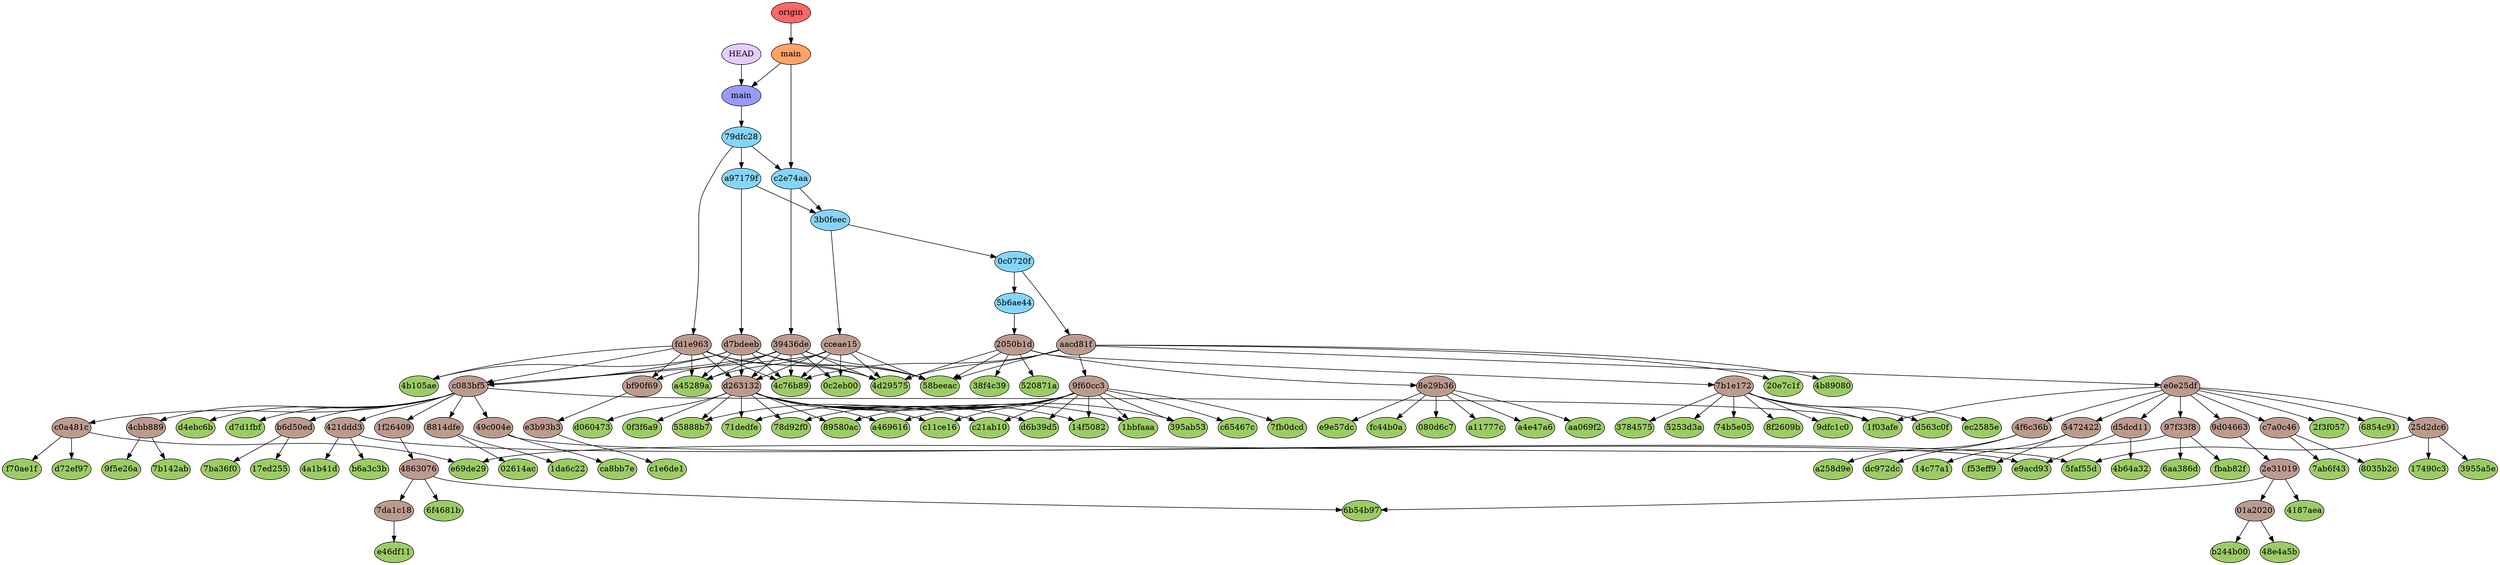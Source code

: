 digraph auto {
	graph [bgcolor=transparent]
	node [fixedsize=true style=filled width=0.95]
	"02614acdd1454509854e2456b578bfa3773e67d9" [label="02614ac" fillcolor="#9ccc66"]
	"080d6c77ac21bb2ef88a6992b2b73ad93daaca92" [label="080d6c7" fillcolor="#9ccc66"]
	"0c2eb0046aea459683d7b0792d86d0751c09d13b" [label="0c2eb00" fillcolor="#9ccc66"]
	"0f3f6a924be5cc5fd68ba02f32693663abeba1b4" [label="0f3f6a9" fillcolor="#9ccc66"]
	"14c77a1e553c938da107b46a2a82cab30dd4b78d" [label="14c77a1" fillcolor="#9ccc66"]
	"14f508207bb7a7a3e5a04a858d338a184e1dd2ae" [label="14f5082" fillcolor="#9ccc66"]
	"17490c32a8f12ac436f414966790bdb1f0850c4c" [label="17490c3" fillcolor="#9ccc66"]
	"17ed2550b8b8cc7f10c15e9f5b9a433933044f9d" [label="17ed255" fillcolor="#9ccc66"]
	"1bbfaaa731a395f61e650c1b7eeab8c99f2afa73" [label="1bbfaaa" fillcolor="#9ccc66"]
	"1da6c2244141dd24969b7c6b8316a1e3f44b7cad" [label="1da6c22" fillcolor="#9ccc66"]
	"1f03afeece5ac28064fa3c73a29215037465f789" [label="1f03afe" fillcolor="#9ccc66"]
	"20e7c1f3e7ca4458f93e87e555b2122ea8eacf8f" [label="20e7c1f" fillcolor="#9ccc66"]
	"2f3f057067fa4beace47e654b5ccd88e90a8cedd" [label="2f3f057" fillcolor="#9ccc66"]
	"37845757234ccb68531c10cf7a2ffc589c47e342" [label=3784575 fillcolor="#9ccc66"]
	"38f4c395cc72e3a7d91c2c677b6e074108fbbc6d" [label="38f4c39" fillcolor="#9ccc66"]
	"3955a5e94bf550b0d141cfa83bb10f32f2a05e15" [label="3955a5e" fillcolor="#9ccc66"]
	"395ab53da108c5c898e4cc29d62717b774fa7c2d" [label="395ab53" fillcolor="#9ccc66"]
	"4187aea9974416545decb47ede007d440694396a" [label="4187aea" fillcolor="#9ccc66"]
	"48e4a5b90330280db587e98d27d3c68a7bc470e8" [label="48e4a5b" fillcolor="#9ccc66"]
	"4a1b41d5f423acac410771b4d24d27f957468559" [label="4a1b41d" fillcolor="#9ccc66"]
	"4b105aeeee3c7b1898c668854cfa428372da8a0e" [label="4b105ae" fillcolor="#9ccc66"]
	"4b64a32063d15ee5a83be574a355d20cd20eb295" [label="4b64a32" fillcolor="#9ccc66"]
	"4b890809b58e24e3912700fa05cd67a99f303c38" [label="4b89080" fillcolor="#9ccc66"]
	"4c76b89afa73eb085a1f10d8238406445f000bf6" [label="4c76b89" fillcolor="#9ccc66"]
	"4d29575de80483b005c29bfcac5061cd2f45313e" [label="4d29575" fillcolor="#9ccc66"]
	"520871a0ab11d2c98b4876ce8b8949aed9897334" [label="520871a" fillcolor="#9ccc66"]
	"5253d3ad9e6be6690549cb255f5952337b02401d" [label="5253d3a" fillcolor="#9ccc66"]
	"55888b79edc6bb53efbe2dbd4a14e7daa57da6ac" [label="55888b7" fillcolor="#9ccc66"]
	"58beeaccd87e230076cab531b8f418f40b6d1aeb" [label="58beeac" fillcolor="#9ccc66"]
	"5faf55d9e049404ae6b66b7a7c413a3ee81e4817" [label="5faf55d" fillcolor="#9ccc66"]
	"6854c9144841b0374819628152c8f9fcdc3f4740" [label="6854c91" fillcolor="#9ccc66"]
	"6aa386dbe33f7d725896b7eb80b2a2c65afe4a8a" [label="6aa386d" fillcolor="#9ccc66"]
	"6b54b971f60722a20143c528851a8fcbe7b9ae5d" [label="6b54b97" fillcolor="#9ccc66"]
	"6f4681b930275f49fab50b018c17de3dfe84df6c" [label="6f4681b" fillcolor="#9ccc66"]
	"71dedfea3361c603e50ad25c14fa36752a4d2dc6" [label="71dedfe" fillcolor="#9ccc66"]
	"74b5e053450a48a6bdb4d71aad648e7af821975c" [label="74b5e05" fillcolor="#9ccc66"]
	"78d92f0c611ce65d0aa48f1be65872722f04c7cf" [label="78d92f0" fillcolor="#9ccc66"]
	"7ab6f4305c93057e91b6b282c556e937927ab4b1" [label="7ab6f43" fillcolor="#9ccc66"]
	"7b142ab1da61174152545fcea2056a998b51e78e" [label="7b142ab" fillcolor="#9ccc66"]
	"7ba36f0120b2eec655dd1af878a32d2a61c104fe" [label="7ba36f0" fillcolor="#9ccc66"]
	"7fb0dcd4ee413650cbfe60f45ddcc34e9496aaa5" [label="7fb0dcd" fillcolor="#9ccc66"]
	"8035b2ceccc14c37d8cf298cc8337705a08e57de" [label="8035b2c" fillcolor="#9ccc66"]
	"89580ac215fb91fedc9846bbcfb77934e3304db9" [label="89580ac" fillcolor="#9ccc66"]
	"8f2609b7b3e0e3897ab3bcaad13caf6876e48699" [label="8f2609b" fillcolor="#9ccc66"]
	"9dfc1c058cebbef8b891c5062be6f31033d7d186" [label="9dfc1c0" fillcolor="#9ccc66"]
	"9f5e26ad9686cb46a48e5f1d5c08b37b0320dcb2" [label="9f5e26a" fillcolor="#9ccc66"]
	a11777cc471a4344702741ab1c8a588998b1311a [label=a11777c fillcolor="#9ccc66"]
	a258d9e4a25817394a16287bc4bc97ed50ab62c2 [label=a258d9e fillcolor="#9ccc66"]
	a45289a080931390783bd904c9974f41d61f8464 [label=a45289a fillcolor="#9ccc66"]
	a4696165f6b7aa55f5e491153d77b0e532b1e51c [label=a469616 fillcolor="#9ccc66"]
	a4e47a6545bc15971f8f63fba70e4013df88a664 [label=a4e47a6 fillcolor="#9ccc66"]
	aa069f27cbd9d53394428171c3989fd03db73c76 [label=aa069f2 fillcolor="#9ccc66"]
	b244b00e295901e8fe78dffe98a967faa824a10a [label=b244b00 fillcolor="#9ccc66"]
	b6a3c3b8df7359e4a6765651fe33efcda06f9858 [label=b6a3c3b fillcolor="#9ccc66"]
	c11ce16991ae82241764e84e7f95b24c4275a7cb [label=c11ce16 fillcolor="#9ccc66"]
	c1e6de122e3bb7311512354c60573300034e9b0d [label=c1e6de1 fillcolor="#9ccc66"]
	c21ab10db32f20368e3eaa6cd770e2100c9bec62 [label=c21ab10 fillcolor="#9ccc66"]
	c65467cc182648d9708f55fdb5e45d0ea9f226ec [label=c65467c fillcolor="#9ccc66"]
	ca8bb7eca858cbc11ed687fd942ede4da77c1bae [label=ca8bb7e fillcolor="#9ccc66"]
	d060473facf57c828f316fee757b49071b2bcc9f [label=d060473 fillcolor="#9ccc66"]
	d4ebc6ba0763ecd66841f53083795cfd071f8d72 [label=d4ebc6b fillcolor="#9ccc66"]
	d563c0fb10ba0e42724b21286eb546ee4e5734fc [label=d563c0f fillcolor="#9ccc66"]
	d6b39d5186413be64d1e4db7c235b039aa5db0a1 [label=d6b39d5 fillcolor="#9ccc66"]
	d72ef973236790e15fdfec1f09bfa9ce4dfc483c [label=d72ef97 fillcolor="#9ccc66"]
	d7d1fbf8e36b0d5057dc25f079be9407cd931270 [label=d7d1fbf fillcolor="#9ccc66"]
	dc972dc1155b27cbe4d61c75ef7da4ce38fc8ab8 [label=dc972dc fillcolor="#9ccc66"]
	e46df1109e4bb6e67d3d5cc6187f5f91ad9b0168 [label=e46df11 fillcolor="#9ccc66"]
	e69de29bb2d1d6434b8b29ae775ad8c2e48c5391 [label=e69de29 fillcolor="#9ccc66"]
	e9acd93c88441a0f3a2285528eec25fc858e3607 [label=e9acd93 fillcolor="#9ccc66"]
	e9e57dc4d41b9b46e05112e9f45b7ea6ac0ba15e [label=e9e57dc fillcolor="#9ccc66"]
	ec2585e8c0bb8188184ed1e0703c4c8f2a8419b0 [label=ec2585e fillcolor="#9ccc66"]
	f53eff9934abb6beb93e7f6580e4ff20886c8bd4 [label=f53eff9 fillcolor="#9ccc66"]
	f70ae1fdf146c708a102affda15bbea0806cb235 [label=f70ae1f fillcolor="#9ccc66"]
	fbab82f4ed539dfc1b906e419bff68fab422278d [label=fbab82f fillcolor="#9ccc66"]
	fc44b0a3796c0e0a64c3d858ca038bd4570465d9 [label=fc44b0a fillcolor="#9ccc66"]
	"01a2020ee470e656485229ce8fbe0bb058161e39" [label="01a2020" fillcolor="#bc9b8f"]
	"01a2020ee470e656485229ce8fbe0bb058161e39" -> b244b00e295901e8fe78dffe98a967faa824a10a
	"01a2020ee470e656485229ce8fbe0bb058161e39" -> "48e4a5b90330280db587e98d27d3c68a7bc470e8"
	"1f26409d9be269fc85df331f767353c998066869" [label="1f26409" fillcolor="#bc9b8f"]
	"1f26409d9be269fc85df331f767353c998066869" -> "4863076bb4c25ba718abb0684720a3f85d47b246"
	"2050b1dd1ec86d52b233d6df5474ef0d51f65207" [label="2050b1d" fillcolor="#bc9b8f"]
	"2050b1dd1ec86d52b233d6df5474ef0d51f65207" -> "4d29575de80483b005c29bfcac5061cd2f45313e"
	"2050b1dd1ec86d52b233d6df5474ef0d51f65207" -> "58beeaccd87e230076cab531b8f418f40b6d1aeb"
	"2050b1dd1ec86d52b233d6df5474ef0d51f65207" -> "520871a0ab11d2c98b4876ce8b8949aed9897334"
	"2050b1dd1ec86d52b233d6df5474ef0d51f65207" -> "38f4c395cc72e3a7d91c2c677b6e074108fbbc6d"
	"2050b1dd1ec86d52b233d6df5474ef0d51f65207" -> "8e29b36dea7f04ae8729d8b33ecc05c3c9b0fe46"
	"2050b1dd1ec86d52b233d6df5474ef0d51f65207" -> "7b1e172334cdc980bee9ad6a8a87cf21e0ed18d8"
	"25d2dc6ab937cbc63433fff03af2865e20c62b4e" [label="25d2dc6" fillcolor="#bc9b8f"]
	"25d2dc6ab937cbc63433fff03af2865e20c62b4e" -> "17490c32a8f12ac436f414966790bdb1f0850c4c"
	"25d2dc6ab937cbc63433fff03af2865e20c62b4e" -> "5faf55d9e049404ae6b66b7a7c413a3ee81e4817"
	"25d2dc6ab937cbc63433fff03af2865e20c62b4e" -> "3955a5e94bf550b0d141cfa83bb10f32f2a05e15"
	"2e31019885e47b4deb2668a02affb8c0b84abbbb" [label="2e31019" fillcolor="#bc9b8f"]
	"2e31019885e47b4deb2668a02affb8c0b84abbbb" -> "01a2020ee470e656485229ce8fbe0bb058161e39"
	"2e31019885e47b4deb2668a02affb8c0b84abbbb" -> "6b54b971f60722a20143c528851a8fcbe7b9ae5d"
	"2e31019885e47b4deb2668a02affb8c0b84abbbb" -> "4187aea9974416545decb47ede007d440694396a"
	"39436deb8804c446aaa9a017190d3f895d6fea18" [label="39436de" fillcolor="#bc9b8f"]
	"39436deb8804c446aaa9a017190d3f895d6fea18" -> bf90f69ca735f3bee38585bb3f50f9364648bf71
	"39436deb8804c446aaa9a017190d3f895d6fea18" -> "4d29575de80483b005c29bfcac5061cd2f45313e"
	"39436deb8804c446aaa9a017190d3f895d6fea18" -> "58beeaccd87e230076cab531b8f418f40b6d1aeb"
	"39436deb8804c446aaa9a017190d3f895d6fea18" -> "4c76b89afa73eb085a1f10d8238406445f000bf6"
	"39436deb8804c446aaa9a017190d3f895d6fea18" -> "0c2eb0046aea459683d7b0792d86d0751c09d13b"
	"39436deb8804c446aaa9a017190d3f895d6fea18" -> a45289a080931390783bd904c9974f41d61f8464
	"39436deb8804c446aaa9a017190d3f895d6fea18" -> d2631329a992170c56c397bd72cffe88b170ed3a
	"39436deb8804c446aaa9a017190d3f895d6fea18" -> c083bf5f6345787895cb3c182e9cbb6646e190a8
	"421ddd37bddc6ae84ebef90e8d80b6391b149346" [label="421ddd3" fillcolor="#bc9b8f"]
	"421ddd37bddc6ae84ebef90e8d80b6391b149346" -> "4a1b41d5f423acac410771b4d24d27f957468559"
	"421ddd37bddc6ae84ebef90e8d80b6391b149346" -> "5faf55d9e049404ae6b66b7a7c413a3ee81e4817"
	"421ddd37bddc6ae84ebef90e8d80b6391b149346" -> b6a3c3b8df7359e4a6765651fe33efcda06f9858
	"4863076bb4c25ba718abb0684720a3f85d47b246" [label=4863076 fillcolor="#bc9b8f"]
	"4863076bb4c25ba718abb0684720a3f85d47b246" -> "7da1c183a3b9d4393673662b5fcd09fabcef3362"
	"4863076bb4c25ba718abb0684720a3f85d47b246" -> "6b54b971f60722a20143c528851a8fcbe7b9ae5d"
	"4863076bb4c25ba718abb0684720a3f85d47b246" -> "6f4681b930275f49fab50b018c17de3dfe84df6c"
	"49c004e0f3ebf943d10acd9ed6bdaa26cdb89de4" [label="49c004e" fillcolor="#bc9b8f"]
	"49c004e0f3ebf943d10acd9ed6bdaa26cdb89de4" -> ca8bb7eca858cbc11ed687fd942ede4da77c1bae
	"49c004e0f3ebf943d10acd9ed6bdaa26cdb89de4" -> e9acd93c88441a0f3a2285528eec25fc858e3607
	"4cbb889f6c99f63c96daa83a72aab7e3ee1b298f" [label="4cbb889" fillcolor="#bc9b8f"]
	"4cbb889f6c99f63c96daa83a72aab7e3ee1b298f" -> "7b142ab1da61174152545fcea2056a998b51e78e"
	"4cbb889f6c99f63c96daa83a72aab7e3ee1b298f" -> "9f5e26ad9686cb46a48e5f1d5c08b37b0320dcb2"
	"4f6c36b4bb9ae32e8e684719ac30bb165452b235" [label="4f6c36b" fillcolor="#bc9b8f"]
	"4f6c36b4bb9ae32e8e684719ac30bb165452b235" -> a258d9e4a25817394a16287bc4bc97ed50ab62c2
	"4f6c36b4bb9ae32e8e684719ac30bb165452b235" -> dc972dc1155b27cbe4d61c75ef7da4ce38fc8ab8
	"547242206d496dc3daaf5f3e3650e39ad65938ce" [label=5472422 fillcolor="#bc9b8f"]
	"547242206d496dc3daaf5f3e3650e39ad65938ce" -> f53eff9934abb6beb93e7f6580e4ff20886c8bd4
	"547242206d496dc3daaf5f3e3650e39ad65938ce" -> "14c77a1e553c938da107b46a2a82cab30dd4b78d"
	"7b1e172334cdc980bee9ad6a8a87cf21e0ed18d8" [label="7b1e172" fillcolor="#bc9b8f"]
	"7b1e172334cdc980bee9ad6a8a87cf21e0ed18d8" -> "74b5e053450a48a6bdb4d71aad648e7af821975c"
	"7b1e172334cdc980bee9ad6a8a87cf21e0ed18d8" -> "37845757234ccb68531c10cf7a2ffc589c47e342"
	"7b1e172334cdc980bee9ad6a8a87cf21e0ed18d8" -> "1f03afeece5ac28064fa3c73a29215037465f789"
	"7b1e172334cdc980bee9ad6a8a87cf21e0ed18d8" -> ec2585e8c0bb8188184ed1e0703c4c8f2a8419b0
	"7b1e172334cdc980bee9ad6a8a87cf21e0ed18d8" -> d563c0fb10ba0e42724b21286eb546ee4e5734fc
	"7b1e172334cdc980bee9ad6a8a87cf21e0ed18d8" -> "9dfc1c058cebbef8b891c5062be6f31033d7d186"
	"7b1e172334cdc980bee9ad6a8a87cf21e0ed18d8" -> "5253d3ad9e6be6690549cb255f5952337b02401d"
	"7b1e172334cdc980bee9ad6a8a87cf21e0ed18d8" -> "8f2609b7b3e0e3897ab3bcaad13caf6876e48699"
	"7da1c183a3b9d4393673662b5fcd09fabcef3362" [label="7da1c18" fillcolor="#bc9b8f"]
	"7da1c183a3b9d4393673662b5fcd09fabcef3362" -> e46df1109e4bb6e67d3d5cc6187f5f91ad9b0168
	"8814dfe9b4c565e109185875c57de8100c3d96de" [label="8814dfe" fillcolor="#bc9b8f"]
	"8814dfe9b4c565e109185875c57de8100c3d96de" -> "02614acdd1454509854e2456b578bfa3773e67d9"
	"8814dfe9b4c565e109185875c57de8100c3d96de" -> "1da6c2244141dd24969b7c6b8316a1e3f44b7cad"
	"8e29b36dea7f04ae8729d8b33ecc05c3c9b0fe46" [label="8e29b36" fillcolor="#bc9b8f"]
	"8e29b36dea7f04ae8729d8b33ecc05c3c9b0fe46" -> a11777cc471a4344702741ab1c8a588998b1311a
	"8e29b36dea7f04ae8729d8b33ecc05c3c9b0fe46" -> aa069f27cbd9d53394428171c3989fd03db73c76
	"8e29b36dea7f04ae8729d8b33ecc05c3c9b0fe46" -> fc44b0a3796c0e0a64c3d858ca038bd4570465d9
	"8e29b36dea7f04ae8729d8b33ecc05c3c9b0fe46" -> a4e47a6545bc15971f8f63fba70e4013df88a664
	"8e29b36dea7f04ae8729d8b33ecc05c3c9b0fe46" -> "080d6c77ac21bb2ef88a6992b2b73ad93daaca92"
	"8e29b36dea7f04ae8729d8b33ecc05c3c9b0fe46" -> e9e57dc4d41b9b46e05112e9f45b7ea6ac0ba15e
	"97f33f85835df405cee6623fe7a8667dcb82f372" [label="97f33f8" fillcolor="#bc9b8f"]
	"97f33f85835df405cee6623fe7a8667dcb82f372" -> fbab82f4ed539dfc1b906e419bff68fab422278d
	"97f33f85835df405cee6623fe7a8667dcb82f372" -> e69de29bb2d1d6434b8b29ae775ad8c2e48c5391
	"97f33f85835df405cee6623fe7a8667dcb82f372" -> "6aa386dbe33f7d725896b7eb80b2a2c65afe4a8a"
	"9d046633a7b3097f678db7e179eac4bd66d9d5f6" [label="9d04663" fillcolor="#bc9b8f"]
	"9d046633a7b3097f678db7e179eac4bd66d9d5f6" -> "2e31019885e47b4deb2668a02affb8c0b84abbbb"
	"9f60cc3bad72851221f4f90dcb1f17868eea8d4a" [label="9f60cc3" fillcolor="#bc9b8f"]
	"9f60cc3bad72851221f4f90dcb1f17868eea8d4a" -> c21ab10db32f20368e3eaa6cd770e2100c9bec62
	"9f60cc3bad72851221f4f90dcb1f17868eea8d4a" -> "395ab53da108c5c898e4cc29d62717b774fa7c2d"
	"9f60cc3bad72851221f4f90dcb1f17868eea8d4a" -> "14f508207bb7a7a3e5a04a858d338a184e1dd2ae"
	"9f60cc3bad72851221f4f90dcb1f17868eea8d4a" -> c65467cc182648d9708f55fdb5e45d0ea9f226ec
	"9f60cc3bad72851221f4f90dcb1f17868eea8d4a" -> "78d92f0c611ce65d0aa48f1be65872722f04c7cf"
	"9f60cc3bad72851221f4f90dcb1f17868eea8d4a" -> d6b39d5186413be64d1e4db7c235b039aa5db0a1
	"9f60cc3bad72851221f4f90dcb1f17868eea8d4a" -> "1bbfaaa731a395f61e650c1b7eeab8c99f2afa73"
	"9f60cc3bad72851221f4f90dcb1f17868eea8d4a" -> a4696165f6b7aa55f5e491153d77b0e532b1e51c
	"9f60cc3bad72851221f4f90dcb1f17868eea8d4a" -> "7fb0dcd4ee413650cbfe60f45ddcc34e9496aaa5"
	"9f60cc3bad72851221f4f90dcb1f17868eea8d4a" -> "71dedfea3361c603e50ad25c14fa36752a4d2dc6"
	"9f60cc3bad72851221f4f90dcb1f17868eea8d4a" -> "89580ac215fb91fedc9846bbcfb77934e3304db9"
	"9f60cc3bad72851221f4f90dcb1f17868eea8d4a" -> "55888b79edc6bb53efbe2dbd4a14e7daa57da6ac"
	"9f60cc3bad72851221f4f90dcb1f17868eea8d4a" -> c11ce16991ae82241764e84e7f95b24c4275a7cb
	aacd81ff4a23979c4c21ff139d6936f5db69e952 [label=aacd81f fillcolor="#bc9b8f"]
	aacd81ff4a23979c4c21ff139d6936f5db69e952 -> "4d29575de80483b005c29bfcac5061cd2f45313e"
	aacd81ff4a23979c4c21ff139d6936f5db69e952 -> "58beeaccd87e230076cab531b8f418f40b6d1aeb"
	aacd81ff4a23979c4c21ff139d6936f5db69e952 -> "4c76b89afa73eb085a1f10d8238406445f000bf6"
	aacd81ff4a23979c4c21ff139d6936f5db69e952 -> "4b890809b58e24e3912700fa05cd67a99f303c38"
	aacd81ff4a23979c4c21ff139d6936f5db69e952 -> "20e7c1f3e7ca4458f93e87e555b2122ea8eacf8f"
	aacd81ff4a23979c4c21ff139d6936f5db69e952 -> "9f60cc3bad72851221f4f90dcb1f17868eea8d4a"
	aacd81ff4a23979c4c21ff139d6936f5db69e952 -> e0e25dfeed8fbc1b5d9acc38c434fa06627562c0
	b6d50ed664c275b6a13346076828eba7bce5380b [label=b6d50ed fillcolor="#bc9b8f"]
	b6d50ed664c275b6a13346076828eba7bce5380b -> "7ba36f0120b2eec655dd1af878a32d2a61c104fe"
	b6d50ed664c275b6a13346076828eba7bce5380b -> "17ed2550b8b8cc7f10c15e9f5b9a433933044f9d"
	bf90f69ca735f3bee38585bb3f50f9364648bf71 [label=bf90f69 fillcolor="#bc9b8f"]
	bf90f69ca735f3bee38585bb3f50f9364648bf71 -> e3b93b3c9a2fb5bae4c299d6368587c768c0dda5
	c083bf5f6345787895cb3c182e9cbb6646e190a8 [label=c083bf5 fillcolor="#bc9b8f"]
	c083bf5f6345787895cb3c182e9cbb6646e190a8 -> d4ebc6ba0763ecd66841f53083795cfd071f8d72
	c083bf5f6345787895cb3c182e9cbb6646e190a8 -> "1f03afeece5ac28064fa3c73a29215037465f789"
	c083bf5f6345787895cb3c182e9cbb6646e190a8 -> "421ddd37bddc6ae84ebef90e8d80b6391b149346"
	c083bf5f6345787895cb3c182e9cbb6646e190a8 -> "49c004e0f3ebf943d10acd9ed6bdaa26cdb89de4"
	c083bf5f6345787895cb3c182e9cbb6646e190a8 -> c0a481cca3e7ea2c780e4c44ec0bfd7b4bd5d0bb
	c083bf5f6345787895cb3c182e9cbb6646e190a8 -> d7d1fbf8e36b0d5057dc25f079be9407cd931270
	c083bf5f6345787895cb3c182e9cbb6646e190a8 -> "1f26409d9be269fc85df331f767353c998066869"
	c083bf5f6345787895cb3c182e9cbb6646e190a8 -> b6d50ed664c275b6a13346076828eba7bce5380b
	c083bf5f6345787895cb3c182e9cbb6646e190a8 -> "4cbb889f6c99f63c96daa83a72aab7e3ee1b298f"
	c083bf5f6345787895cb3c182e9cbb6646e190a8 -> "8814dfe9b4c565e109185875c57de8100c3d96de"
	c0a481cca3e7ea2c780e4c44ec0bfd7b4bd5d0bb [label=c0a481c fillcolor="#bc9b8f"]
	c0a481cca3e7ea2c780e4c44ec0bfd7b4bd5d0bb -> f70ae1fdf146c708a102affda15bbea0806cb235
	c0a481cca3e7ea2c780e4c44ec0bfd7b4bd5d0bb -> e69de29bb2d1d6434b8b29ae775ad8c2e48c5391
	c0a481cca3e7ea2c780e4c44ec0bfd7b4bd5d0bb -> d72ef973236790e15fdfec1f09bfa9ce4dfc483c
	c7a0c46badcb9916b8dc2589629196e23b05e28c [label=c7a0c46 fillcolor="#bc9b8f"]
	c7a0c46badcb9916b8dc2589629196e23b05e28c -> "8035b2ceccc14c37d8cf298cc8337705a08e57de"
	c7a0c46badcb9916b8dc2589629196e23b05e28c -> "7ab6f4305c93057e91b6b282c556e937927ab4b1"
	cceae15db0dabf25747ddd98129f42877769b79c [label=cceae15 fillcolor="#bc9b8f"]
	cceae15db0dabf25747ddd98129f42877769b79c -> "4d29575de80483b005c29bfcac5061cd2f45313e"
	cceae15db0dabf25747ddd98129f42877769b79c -> "58beeaccd87e230076cab531b8f418f40b6d1aeb"
	cceae15db0dabf25747ddd98129f42877769b79c -> "4c76b89afa73eb085a1f10d8238406445f000bf6"
	cceae15db0dabf25747ddd98129f42877769b79c -> "0c2eb0046aea459683d7b0792d86d0751c09d13b"
	cceae15db0dabf25747ddd98129f42877769b79c -> a45289a080931390783bd904c9974f41d61f8464
	cceae15db0dabf25747ddd98129f42877769b79c -> d2631329a992170c56c397bd72cffe88b170ed3a
	cceae15db0dabf25747ddd98129f42877769b79c -> c083bf5f6345787895cb3c182e9cbb6646e190a8
	d2631329a992170c56c397bd72cffe88b170ed3a [label=d263132 fillcolor="#bc9b8f"]
	d2631329a992170c56c397bd72cffe88b170ed3a -> c21ab10db32f20368e3eaa6cd770e2100c9bec62
	d2631329a992170c56c397bd72cffe88b170ed3a -> "395ab53da108c5c898e4cc29d62717b774fa7c2d"
	d2631329a992170c56c397bd72cffe88b170ed3a -> "14f508207bb7a7a3e5a04a858d338a184e1dd2ae"
	d2631329a992170c56c397bd72cffe88b170ed3a -> "0f3f6a924be5cc5fd68ba02f32693663abeba1b4"
	d2631329a992170c56c397bd72cffe88b170ed3a -> "78d92f0c611ce65d0aa48f1be65872722f04c7cf"
	d2631329a992170c56c397bd72cffe88b170ed3a -> d6b39d5186413be64d1e4db7c235b039aa5db0a1
	d2631329a992170c56c397bd72cffe88b170ed3a -> "1bbfaaa731a395f61e650c1b7eeab8c99f2afa73"
	d2631329a992170c56c397bd72cffe88b170ed3a -> a4696165f6b7aa55f5e491153d77b0e532b1e51c
	d2631329a992170c56c397bd72cffe88b170ed3a -> d060473facf57c828f316fee757b49071b2bcc9f
	d2631329a992170c56c397bd72cffe88b170ed3a -> "71dedfea3361c603e50ad25c14fa36752a4d2dc6"
	d2631329a992170c56c397bd72cffe88b170ed3a -> "89580ac215fb91fedc9846bbcfb77934e3304db9"
	d2631329a992170c56c397bd72cffe88b170ed3a -> "55888b79edc6bb53efbe2dbd4a14e7daa57da6ac"
	d2631329a992170c56c397bd72cffe88b170ed3a -> c11ce16991ae82241764e84e7f95b24c4275a7cb
	d5dcd115701c29ad6c4f76f0ef5a45c00f92f292 [label=d5dcd11 fillcolor="#bc9b8f"]
	d5dcd115701c29ad6c4f76f0ef5a45c00f92f292 -> "4b64a32063d15ee5a83be574a355d20cd20eb295"
	d5dcd115701c29ad6c4f76f0ef5a45c00f92f292 -> e9acd93c88441a0f3a2285528eec25fc858e3607
	d7bdeebc71e3b6d7899a7c0a86eefd4cac066ba5 [label=d7bdeeb fillcolor="#bc9b8f"]
	d7bdeebc71e3b6d7899a7c0a86eefd4cac066ba5 -> "4d29575de80483b005c29bfcac5061cd2f45313e"
	d7bdeebc71e3b6d7899a7c0a86eefd4cac066ba5 -> "58beeaccd87e230076cab531b8f418f40b6d1aeb"
	d7bdeebc71e3b6d7899a7c0a86eefd4cac066ba5 -> "4c76b89afa73eb085a1f10d8238406445f000bf6"
	d7bdeebc71e3b6d7899a7c0a86eefd4cac066ba5 -> "4b105aeeee3c7b1898c668854cfa428372da8a0e"
	d7bdeebc71e3b6d7899a7c0a86eefd4cac066ba5 -> a45289a080931390783bd904c9974f41d61f8464
	d7bdeebc71e3b6d7899a7c0a86eefd4cac066ba5 -> d2631329a992170c56c397bd72cffe88b170ed3a
	d7bdeebc71e3b6d7899a7c0a86eefd4cac066ba5 -> c083bf5f6345787895cb3c182e9cbb6646e190a8
	e0e25dfeed8fbc1b5d9acc38c434fa06627562c0 [label=e0e25df fillcolor="#bc9b8f"]
	e0e25dfeed8fbc1b5d9acc38c434fa06627562c0 -> "2f3f057067fa4beace47e654b5ccd88e90a8cedd"
	e0e25dfeed8fbc1b5d9acc38c434fa06627562c0 -> "1f03afeece5ac28064fa3c73a29215037465f789"
	e0e25dfeed8fbc1b5d9acc38c434fa06627562c0 -> "25d2dc6ab937cbc63433fff03af2865e20c62b4e"
	e0e25dfeed8fbc1b5d9acc38c434fa06627562c0 -> d5dcd115701c29ad6c4f76f0ef5a45c00f92f292
	e0e25dfeed8fbc1b5d9acc38c434fa06627562c0 -> "97f33f85835df405cee6623fe7a8667dcb82f372"
	e0e25dfeed8fbc1b5d9acc38c434fa06627562c0 -> "6854c9144841b0374819628152c8f9fcdc3f4740"
	e0e25dfeed8fbc1b5d9acc38c434fa06627562c0 -> "9d046633a7b3097f678db7e179eac4bd66d9d5f6"
	e0e25dfeed8fbc1b5d9acc38c434fa06627562c0 -> c7a0c46badcb9916b8dc2589629196e23b05e28c
	e0e25dfeed8fbc1b5d9acc38c434fa06627562c0 -> "4f6c36b4bb9ae32e8e684719ac30bb165452b235"
	e0e25dfeed8fbc1b5d9acc38c434fa06627562c0 -> "547242206d496dc3daaf5f3e3650e39ad65938ce"
	e3b93b3c9a2fb5bae4c299d6368587c768c0dda5 [label=e3b93b3 fillcolor="#bc9b8f"]
	e3b93b3c9a2fb5bae4c299d6368587c768c0dda5 -> c1e6de122e3bb7311512354c60573300034e9b0d
	fd1e963ec9ed8beaf3aaee3452f525eab4ff92fc [label=fd1e963 fillcolor="#bc9b8f"]
	fd1e963ec9ed8beaf3aaee3452f525eab4ff92fc -> bf90f69ca735f3bee38585bb3f50f9364648bf71
	fd1e963ec9ed8beaf3aaee3452f525eab4ff92fc -> "4d29575de80483b005c29bfcac5061cd2f45313e"
	fd1e963ec9ed8beaf3aaee3452f525eab4ff92fc -> "58beeaccd87e230076cab531b8f418f40b6d1aeb"
	fd1e963ec9ed8beaf3aaee3452f525eab4ff92fc -> "4c76b89afa73eb085a1f10d8238406445f000bf6"
	fd1e963ec9ed8beaf3aaee3452f525eab4ff92fc -> "4b105aeeee3c7b1898c668854cfa428372da8a0e"
	fd1e963ec9ed8beaf3aaee3452f525eab4ff92fc -> a45289a080931390783bd904c9974f41d61f8464
	fd1e963ec9ed8beaf3aaee3452f525eab4ff92fc -> d2631329a992170c56c397bd72cffe88b170ed3a
	fd1e963ec9ed8beaf3aaee3452f525eab4ff92fc -> c083bf5f6345787895cb3c182e9cbb6646e190a8
	"0c0720f468fc5de14b25e6718f286c52fbcafc5b" [label="0c0720f" fillcolor="#85d5fa"]
	"0c0720f468fc5de14b25e6718f286c52fbcafc5b" -> aacd81ff4a23979c4c21ff139d6936f5db69e952
	"0c0720f468fc5de14b25e6718f286c52fbcafc5b" -> "5b6ae44329a6c69400d7b5b45d64d4a1813f45a4"
	"3b0feec77bd82abf8aa2215271c7e69c6129f5de" [label="3b0feec" fillcolor="#85d5fa"]
	"3b0feec77bd82abf8aa2215271c7e69c6129f5de" -> cceae15db0dabf25747ddd98129f42877769b79c
	"3b0feec77bd82abf8aa2215271c7e69c6129f5de" -> "0c0720f468fc5de14b25e6718f286c52fbcafc5b"
	"5b6ae44329a6c69400d7b5b45d64d4a1813f45a4" [label="5b6ae44" fillcolor="#85d5fa"]
	"5b6ae44329a6c69400d7b5b45d64d4a1813f45a4" -> "2050b1dd1ec86d52b233d6df5474ef0d51f65207"
	"79dfc2814f953359bcaf672f962176374dec0795" [label="79dfc28" fillcolor="#85d5fa"]
	"79dfc2814f953359bcaf672f962176374dec0795" -> fd1e963ec9ed8beaf3aaee3452f525eab4ff92fc
	"79dfc2814f953359bcaf672f962176374dec0795" -> a97179ff46d7f1da5a88652043bd72e96a81d980
	"79dfc2814f953359bcaf672f962176374dec0795" -> c2e74aad0435379a222a1ff27d2e724b1b4e2df0
	a97179ff46d7f1da5a88652043bd72e96a81d980 [label=a97179f fillcolor="#85d5fa"]
	a97179ff46d7f1da5a88652043bd72e96a81d980 -> d7bdeebc71e3b6d7899a7c0a86eefd4cac066ba5
	a97179ff46d7f1da5a88652043bd72e96a81d980 -> "3b0feec77bd82abf8aa2215271c7e69c6129f5de"
	c2e74aad0435379a222a1ff27d2e724b1b4e2df0 [label=c2e74aa fillcolor="#85d5fa"]
	c2e74aad0435379a222a1ff27d2e724b1b4e2df0 -> "39436deb8804c446aaa9a017190d3f895d6fea18"
	c2e74aad0435379a222a1ff27d2e724b1b4e2df0 -> "3b0feec77bd82abf8aa2215271c7e69c6129f5de"
	main [label=main fillcolor="#9999ff"]
	main -> "79dfc2814f953359bcaf672f962176374dec0795"
	HEAD [label=HEAD fillcolor="#e6ccff"]
	HEAD -> main
	"origin/main" [label=main fillcolor="#ffa366"]
	"origin/main" -> c2e74aad0435379a222a1ff27d2e724b1b4e2df0
	origin [label=origin fillcolor="#ff6666"]
	origin -> "origin/main"
	"origin/main" -> main
}
